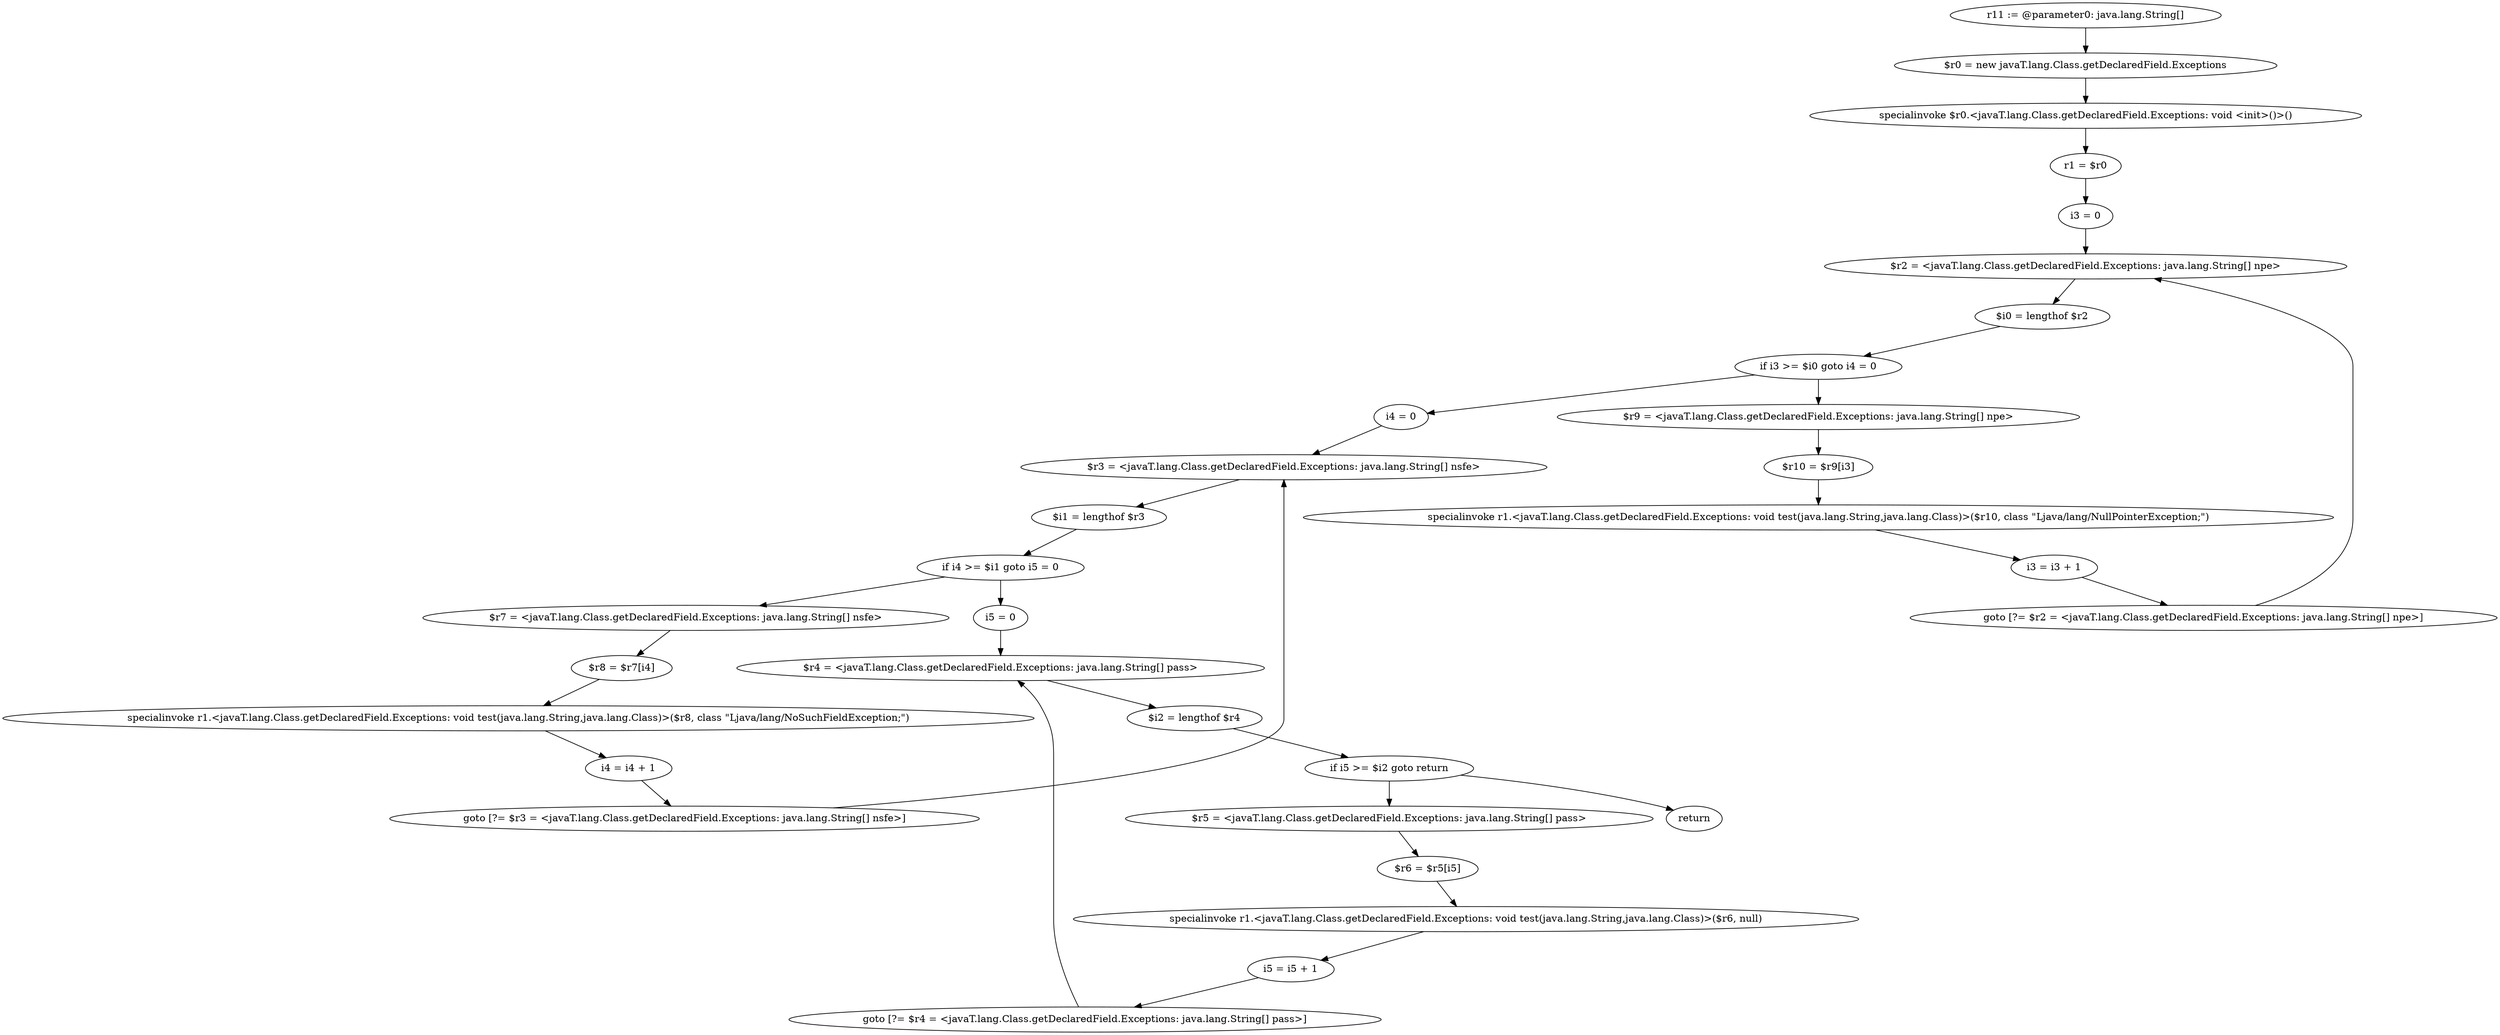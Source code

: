 digraph "unitGraph" {
    "r11 := @parameter0: java.lang.String[]"
    "$r0 = new javaT.lang.Class.getDeclaredField.Exceptions"
    "specialinvoke $r0.<javaT.lang.Class.getDeclaredField.Exceptions: void <init>()>()"
    "r1 = $r0"
    "i3 = 0"
    "$r2 = <javaT.lang.Class.getDeclaredField.Exceptions: java.lang.String[] npe>"
    "$i0 = lengthof $r2"
    "if i3 >= $i0 goto i4 = 0"
    "$r9 = <javaT.lang.Class.getDeclaredField.Exceptions: java.lang.String[] npe>"
    "$r10 = $r9[i3]"
    "specialinvoke r1.<javaT.lang.Class.getDeclaredField.Exceptions: void test(java.lang.String,java.lang.Class)>($r10, class \"Ljava/lang/NullPointerException;\")"
    "i3 = i3 + 1"
    "goto [?= $r2 = <javaT.lang.Class.getDeclaredField.Exceptions: java.lang.String[] npe>]"
    "i4 = 0"
    "$r3 = <javaT.lang.Class.getDeclaredField.Exceptions: java.lang.String[] nsfe>"
    "$i1 = lengthof $r3"
    "if i4 >= $i1 goto i5 = 0"
    "$r7 = <javaT.lang.Class.getDeclaredField.Exceptions: java.lang.String[] nsfe>"
    "$r8 = $r7[i4]"
    "specialinvoke r1.<javaT.lang.Class.getDeclaredField.Exceptions: void test(java.lang.String,java.lang.Class)>($r8, class \"Ljava/lang/NoSuchFieldException;\")"
    "i4 = i4 + 1"
    "goto [?= $r3 = <javaT.lang.Class.getDeclaredField.Exceptions: java.lang.String[] nsfe>]"
    "i5 = 0"
    "$r4 = <javaT.lang.Class.getDeclaredField.Exceptions: java.lang.String[] pass>"
    "$i2 = lengthof $r4"
    "if i5 >= $i2 goto return"
    "$r5 = <javaT.lang.Class.getDeclaredField.Exceptions: java.lang.String[] pass>"
    "$r6 = $r5[i5]"
    "specialinvoke r1.<javaT.lang.Class.getDeclaredField.Exceptions: void test(java.lang.String,java.lang.Class)>($r6, null)"
    "i5 = i5 + 1"
    "goto [?= $r4 = <javaT.lang.Class.getDeclaredField.Exceptions: java.lang.String[] pass>]"
    "return"
    "r11 := @parameter0: java.lang.String[]"->"$r0 = new javaT.lang.Class.getDeclaredField.Exceptions";
    "$r0 = new javaT.lang.Class.getDeclaredField.Exceptions"->"specialinvoke $r0.<javaT.lang.Class.getDeclaredField.Exceptions: void <init>()>()";
    "specialinvoke $r0.<javaT.lang.Class.getDeclaredField.Exceptions: void <init>()>()"->"r1 = $r0";
    "r1 = $r0"->"i3 = 0";
    "i3 = 0"->"$r2 = <javaT.lang.Class.getDeclaredField.Exceptions: java.lang.String[] npe>";
    "$r2 = <javaT.lang.Class.getDeclaredField.Exceptions: java.lang.String[] npe>"->"$i0 = lengthof $r2";
    "$i0 = lengthof $r2"->"if i3 >= $i0 goto i4 = 0";
    "if i3 >= $i0 goto i4 = 0"->"$r9 = <javaT.lang.Class.getDeclaredField.Exceptions: java.lang.String[] npe>";
    "if i3 >= $i0 goto i4 = 0"->"i4 = 0";
    "$r9 = <javaT.lang.Class.getDeclaredField.Exceptions: java.lang.String[] npe>"->"$r10 = $r9[i3]";
    "$r10 = $r9[i3]"->"specialinvoke r1.<javaT.lang.Class.getDeclaredField.Exceptions: void test(java.lang.String,java.lang.Class)>($r10, class \"Ljava/lang/NullPointerException;\")";
    "specialinvoke r1.<javaT.lang.Class.getDeclaredField.Exceptions: void test(java.lang.String,java.lang.Class)>($r10, class \"Ljava/lang/NullPointerException;\")"->"i3 = i3 + 1";
    "i3 = i3 + 1"->"goto [?= $r2 = <javaT.lang.Class.getDeclaredField.Exceptions: java.lang.String[] npe>]";
    "goto [?= $r2 = <javaT.lang.Class.getDeclaredField.Exceptions: java.lang.String[] npe>]"->"$r2 = <javaT.lang.Class.getDeclaredField.Exceptions: java.lang.String[] npe>";
    "i4 = 0"->"$r3 = <javaT.lang.Class.getDeclaredField.Exceptions: java.lang.String[] nsfe>";
    "$r3 = <javaT.lang.Class.getDeclaredField.Exceptions: java.lang.String[] nsfe>"->"$i1 = lengthof $r3";
    "$i1 = lengthof $r3"->"if i4 >= $i1 goto i5 = 0";
    "if i4 >= $i1 goto i5 = 0"->"$r7 = <javaT.lang.Class.getDeclaredField.Exceptions: java.lang.String[] nsfe>";
    "if i4 >= $i1 goto i5 = 0"->"i5 = 0";
    "$r7 = <javaT.lang.Class.getDeclaredField.Exceptions: java.lang.String[] nsfe>"->"$r8 = $r7[i4]";
    "$r8 = $r7[i4]"->"specialinvoke r1.<javaT.lang.Class.getDeclaredField.Exceptions: void test(java.lang.String,java.lang.Class)>($r8, class \"Ljava/lang/NoSuchFieldException;\")";
    "specialinvoke r1.<javaT.lang.Class.getDeclaredField.Exceptions: void test(java.lang.String,java.lang.Class)>($r8, class \"Ljava/lang/NoSuchFieldException;\")"->"i4 = i4 + 1";
    "i4 = i4 + 1"->"goto [?= $r3 = <javaT.lang.Class.getDeclaredField.Exceptions: java.lang.String[] nsfe>]";
    "goto [?= $r3 = <javaT.lang.Class.getDeclaredField.Exceptions: java.lang.String[] nsfe>]"->"$r3 = <javaT.lang.Class.getDeclaredField.Exceptions: java.lang.String[] nsfe>";
    "i5 = 0"->"$r4 = <javaT.lang.Class.getDeclaredField.Exceptions: java.lang.String[] pass>";
    "$r4 = <javaT.lang.Class.getDeclaredField.Exceptions: java.lang.String[] pass>"->"$i2 = lengthof $r4";
    "$i2 = lengthof $r4"->"if i5 >= $i2 goto return";
    "if i5 >= $i2 goto return"->"$r5 = <javaT.lang.Class.getDeclaredField.Exceptions: java.lang.String[] pass>";
    "if i5 >= $i2 goto return"->"return";
    "$r5 = <javaT.lang.Class.getDeclaredField.Exceptions: java.lang.String[] pass>"->"$r6 = $r5[i5]";
    "$r6 = $r5[i5]"->"specialinvoke r1.<javaT.lang.Class.getDeclaredField.Exceptions: void test(java.lang.String,java.lang.Class)>($r6, null)";
    "specialinvoke r1.<javaT.lang.Class.getDeclaredField.Exceptions: void test(java.lang.String,java.lang.Class)>($r6, null)"->"i5 = i5 + 1";
    "i5 = i5 + 1"->"goto [?= $r4 = <javaT.lang.Class.getDeclaredField.Exceptions: java.lang.String[] pass>]";
    "goto [?= $r4 = <javaT.lang.Class.getDeclaredField.Exceptions: java.lang.String[] pass>]"->"$r4 = <javaT.lang.Class.getDeclaredField.Exceptions: java.lang.String[] pass>";
}
